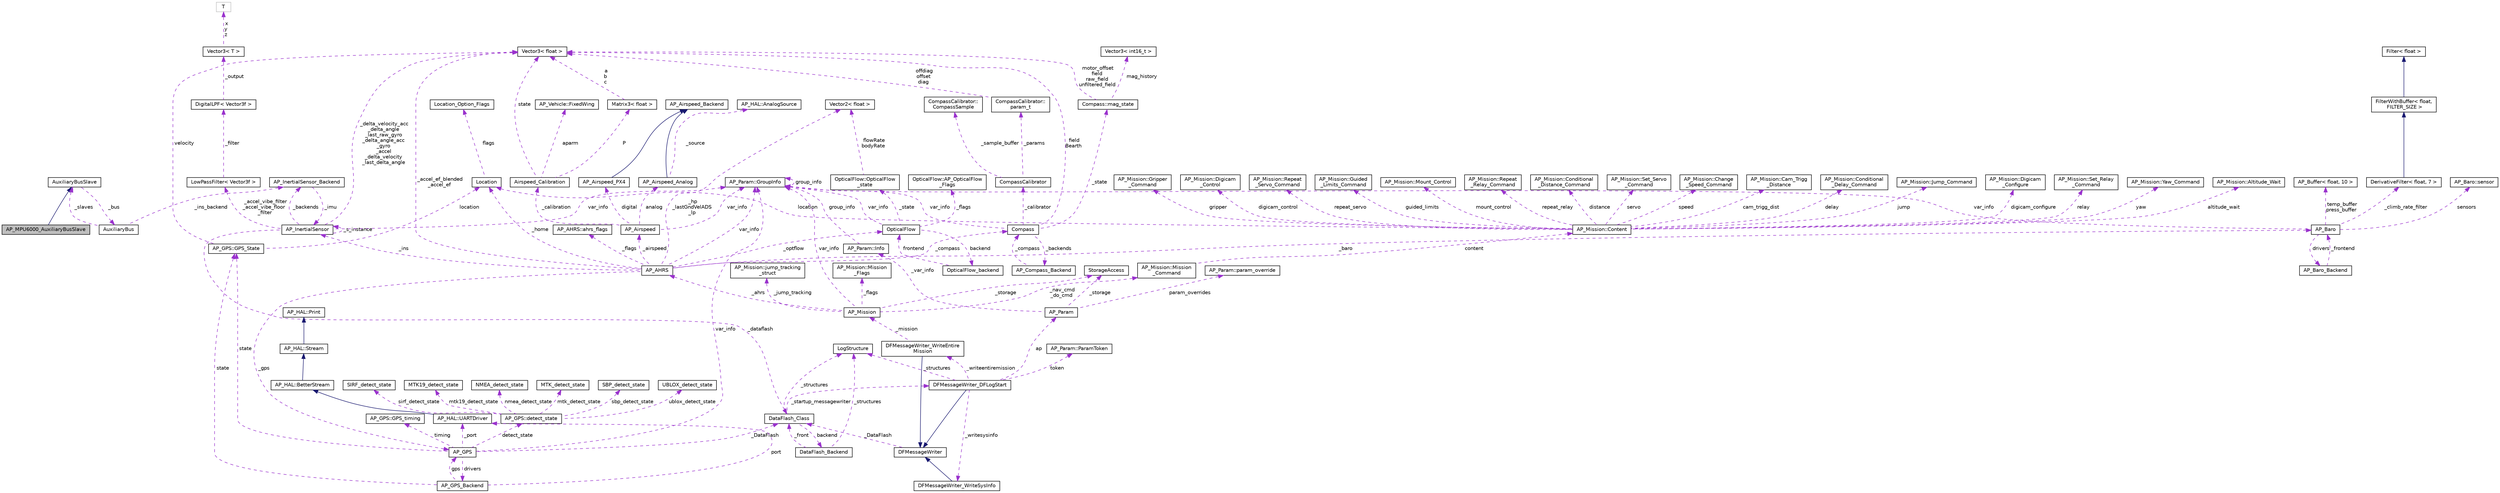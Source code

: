 digraph "AP_MPU6000_AuxiliaryBusSlave"
{
 // INTERACTIVE_SVG=YES
  edge [fontname="Helvetica",fontsize="10",labelfontname="Helvetica",labelfontsize="10"];
  node [fontname="Helvetica",fontsize="10",shape=record];
  Node1 [label="AP_MPU6000_AuxiliaryBusSlave",height=0.2,width=0.4,color="black", fillcolor="grey75", style="filled", fontcolor="black"];
  Node2 -> Node1 [dir="back",color="midnightblue",fontsize="10",style="solid",fontname="Helvetica"];
  Node2 [label="AuxiliaryBusSlave",height=0.2,width=0.4,color="black", fillcolor="white", style="filled",URL="$classAuxiliaryBusSlave.html"];
  Node3 -> Node2 [dir="back",color="darkorchid3",fontsize="10",style="dashed",label=" _bus" ,fontname="Helvetica"];
  Node3 [label="AuxiliaryBus",height=0.2,width=0.4,color="black", fillcolor="white", style="filled",URL="$classAuxiliaryBus.html"];
  Node4 -> Node3 [dir="back",color="darkorchid3",fontsize="10",style="dashed",label=" _ins_backend" ,fontname="Helvetica"];
  Node4 [label="AP_InertialSensor_Backend",height=0.2,width=0.4,color="black", fillcolor="white", style="filled",URL="$classAP__InertialSensor__Backend.html"];
  Node5 -> Node4 [dir="back",color="darkorchid3",fontsize="10",style="dashed",label=" _imu" ,fontname="Helvetica"];
  Node5 [label="AP_InertialSensor",height=0.2,width=0.4,color="black", fillcolor="white", style="filled",URL="$classAP__InertialSensor.html"];
  Node6 -> Node5 [dir="back",color="darkorchid3",fontsize="10",style="dashed",label=" _accel_vibe_filter\n_accel_vibe_floor\l_filter" ,fontname="Helvetica"];
  Node6 [label="LowPassFilter\< Vector3f \>",height=0.2,width=0.4,color="black", fillcolor="white", style="filled",URL="$classLowPassFilter.html"];
  Node7 -> Node6 [dir="back",color="darkorchid3",fontsize="10",style="dashed",label=" _filter" ,fontname="Helvetica"];
  Node7 [label="DigitalLPF\< Vector3f \>",height=0.2,width=0.4,color="black", fillcolor="white", style="filled",URL="$classDigitalLPF.html"];
  Node8 -> Node7 [dir="back",color="darkorchid3",fontsize="10",style="dashed",label=" _output" ,fontname="Helvetica"];
  Node8 [label="Vector3\< T \>",height=0.2,width=0.4,color="black", fillcolor="white", style="filled",URL="$classVector3.html"];
  Node9 -> Node8 [dir="back",color="darkorchid3",fontsize="10",style="dashed",label=" x\ny\nz" ,fontname="Helvetica"];
  Node9 [label="T",height=0.2,width=0.4,color="grey75", fillcolor="white", style="filled"];
  Node4 -> Node5 [dir="back",color="darkorchid3",fontsize="10",style="dashed",label=" _backends" ,fontname="Helvetica"];
  Node10 -> Node5 [dir="back",color="darkorchid3",fontsize="10",style="dashed",label=" _dataflash" ,fontname="Helvetica"];
  Node10 [label="DataFlash_Class",height=0.2,width=0.4,color="black", fillcolor="white", style="filled",URL="$classDataFlash__Class.html"];
  Node11 -> Node10 [dir="back",color="darkorchid3",fontsize="10",style="dashed",label=" _structures" ,fontname="Helvetica"];
  Node11 [label="LogStructure",height=0.2,width=0.4,color="black", fillcolor="white", style="filled",URL="$structLogStructure.html"];
  Node12 -> Node10 [dir="back",color="darkorchid3",fontsize="10",style="dashed",label=" backend" ,fontname="Helvetica"];
  Node12 [label="DataFlash_Backend",height=0.2,width=0.4,color="black", fillcolor="white", style="filled",URL="$classDataFlash__Backend.html"];
  Node11 -> Node12 [dir="back",color="darkorchid3",fontsize="10",style="dashed",label=" _structures" ,fontname="Helvetica"];
  Node10 -> Node12 [dir="back",color="darkorchid3",fontsize="10",style="dashed",label=" _front" ,fontname="Helvetica"];
  Node13 -> Node10 [dir="back",color="darkorchid3",fontsize="10",style="dashed",label=" _startup_messagewriter" ,fontname="Helvetica"];
  Node13 [label="DFMessageWriter_DFLogStart",height=0.2,width=0.4,color="black", fillcolor="white", style="filled",URL="$classDFMessageWriter__DFLogStart.html"];
  Node14 -> Node13 [dir="back",color="midnightblue",fontsize="10",style="solid",fontname="Helvetica"];
  Node14 [label="DFMessageWriter",height=0.2,width=0.4,color="black", fillcolor="white", style="filled",URL="$classDFMessageWriter.html"];
  Node10 -> Node14 [dir="back",color="darkorchid3",fontsize="10",style="dashed",label=" _DataFlash" ,fontname="Helvetica"];
  Node15 -> Node13 [dir="back",color="darkorchid3",fontsize="10",style="dashed",label=" _writeentiremission" ,fontname="Helvetica"];
  Node15 [label="DFMessageWriter_WriteEntire\lMission",height=0.2,width=0.4,color="black", fillcolor="white", style="filled",URL="$classDFMessageWriter__WriteEntireMission.html"];
  Node14 -> Node15 [dir="back",color="midnightblue",fontsize="10",style="solid",fontname="Helvetica"];
  Node16 -> Node15 [dir="back",color="darkorchid3",fontsize="10",style="dashed",label=" _mission" ,fontname="Helvetica"];
  Node16 [label="AP_Mission",height=0.2,width=0.4,color="black", fillcolor="white", style="filled",URL="$classAP__Mission.html",tooltip="Object managing Mission. "];
  Node17 -> Node16 [dir="back",color="darkorchid3",fontsize="10",style="dashed",label=" _storage" ,fontname="Helvetica"];
  Node17 [label="StorageAccess",height=0.2,width=0.4,color="black", fillcolor="white", style="filled",URL="$classStorageAccess.html"];
  Node18 -> Node16 [dir="back",color="darkorchid3",fontsize="10",style="dashed",label=" _nav_cmd\n_do_cmd" ,fontname="Helvetica"];
  Node18 [label="AP_Mission::Mission\l_Command",height=0.2,width=0.4,color="black", fillcolor="white", style="filled",URL="$structAP__Mission_1_1Mission__Command.html"];
  Node19 -> Node18 [dir="back",color="darkorchid3",fontsize="10",style="dashed",label=" content" ,fontname="Helvetica"];
  Node19 [label="AP_Mission::Content",height=0.2,width=0.4,color="black", fillcolor="white", style="filled",URL="$unionAP__Mission_1_1Content.html"];
  Node20 -> Node19 [dir="back",color="darkorchid3",fontsize="10",style="dashed",label=" guided_limits" ,fontname="Helvetica"];
  Node20 [label="AP_Mission::Guided\l_Limits_Command",height=0.2,width=0.4,color="black", fillcolor="white", style="filled",URL="$structAP__Mission_1_1Guided__Limits__Command.html"];
  Node21 -> Node19 [dir="back",color="darkorchid3",fontsize="10",style="dashed",label=" mount_control" ,fontname="Helvetica"];
  Node21 [label="AP_Mission::Mount_Control",height=0.2,width=0.4,color="black", fillcolor="white", style="filled",URL="$structAP__Mission_1_1Mount__Control.html"];
  Node22 -> Node19 [dir="back",color="darkorchid3",fontsize="10",style="dashed",label=" repeat_relay" ,fontname="Helvetica"];
  Node22 [label="AP_Mission::Repeat\l_Relay_Command",height=0.2,width=0.4,color="black", fillcolor="white", style="filled",URL="$structAP__Mission_1_1Repeat__Relay__Command.html"];
  Node23 -> Node19 [dir="back",color="darkorchid3",fontsize="10",style="dashed",label=" distance" ,fontname="Helvetica"];
  Node23 [label="AP_Mission::Conditional\l_Distance_Command",height=0.2,width=0.4,color="black", fillcolor="white", style="filled",URL="$structAP__Mission_1_1Conditional__Distance__Command.html"];
  Node24 -> Node19 [dir="back",color="darkorchid3",fontsize="10",style="dashed",label=" servo" ,fontname="Helvetica"];
  Node24 [label="AP_Mission::Set_Servo\l_Command",height=0.2,width=0.4,color="black", fillcolor="white", style="filled",URL="$structAP__Mission_1_1Set__Servo__Command.html"];
  Node25 -> Node19 [dir="back",color="darkorchid3",fontsize="10",style="dashed",label=" speed" ,fontname="Helvetica"];
  Node25 [label="AP_Mission::Change\l_Speed_Command",height=0.2,width=0.4,color="black", fillcolor="white", style="filled",URL="$structAP__Mission_1_1Change__Speed__Command.html"];
  Node26 -> Node19 [dir="back",color="darkorchid3",fontsize="10",style="dashed",label=" cam_trigg_dist" ,fontname="Helvetica"];
  Node26 [label="AP_Mission::Cam_Trigg\l_Distance",height=0.2,width=0.4,color="black", fillcolor="white", style="filled",URL="$structAP__Mission_1_1Cam__Trigg__Distance.html"];
  Node27 -> Node19 [dir="back",color="darkorchid3",fontsize="10",style="dashed",label=" delay" ,fontname="Helvetica"];
  Node27 [label="AP_Mission::Conditional\l_Delay_Command",height=0.2,width=0.4,color="black", fillcolor="white", style="filled",URL="$structAP__Mission_1_1Conditional__Delay__Command.html"];
  Node28 -> Node19 [dir="back",color="darkorchid3",fontsize="10",style="dashed",label=" jump" ,fontname="Helvetica"];
  Node28 [label="AP_Mission::Jump_Command",height=0.2,width=0.4,color="black", fillcolor="white", style="filled",URL="$structAP__Mission_1_1Jump__Command.html"];
  Node29 -> Node19 [dir="back",color="darkorchid3",fontsize="10",style="dashed",label=" location" ,fontname="Helvetica"];
  Node29 [label="Location",height=0.2,width=0.4,color="black", fillcolor="white", style="filled",URL="$structLocation.html"];
  Node30 -> Node29 [dir="back",color="darkorchid3",fontsize="10",style="dashed",label=" flags" ,fontname="Helvetica"];
  Node30 [label="Location_Option_Flags",height=0.2,width=0.4,color="black", fillcolor="white", style="filled",URL="$structLocation__Option__Flags.html"];
  Node31 -> Node19 [dir="back",color="darkorchid3",fontsize="10",style="dashed",label=" digicam_configure" ,fontname="Helvetica"];
  Node31 [label="AP_Mission::Digicam\l_Configure",height=0.2,width=0.4,color="black", fillcolor="white", style="filled",URL="$structAP__Mission_1_1Digicam__Configure.html"];
  Node32 -> Node19 [dir="back",color="darkorchid3",fontsize="10",style="dashed",label=" relay" ,fontname="Helvetica"];
  Node32 [label="AP_Mission::Set_Relay\l_Command",height=0.2,width=0.4,color="black", fillcolor="white", style="filled",URL="$structAP__Mission_1_1Set__Relay__Command.html"];
  Node33 -> Node19 [dir="back",color="darkorchid3",fontsize="10",style="dashed",label=" yaw" ,fontname="Helvetica"];
  Node33 [label="AP_Mission::Yaw_Command",height=0.2,width=0.4,color="black", fillcolor="white", style="filled",URL="$structAP__Mission_1_1Yaw__Command.html"];
  Node34 -> Node19 [dir="back",color="darkorchid3",fontsize="10",style="dashed",label=" altitude_wait" ,fontname="Helvetica"];
  Node34 [label="AP_Mission::Altitude_Wait",height=0.2,width=0.4,color="black", fillcolor="white", style="filled",URL="$structAP__Mission_1_1Altitude__Wait.html"];
  Node35 -> Node19 [dir="back",color="darkorchid3",fontsize="10",style="dashed",label=" gripper" ,fontname="Helvetica"];
  Node35 [label="AP_Mission::Gripper\l_Command",height=0.2,width=0.4,color="black", fillcolor="white", style="filled",URL="$structAP__Mission_1_1Gripper__Command.html"];
  Node36 -> Node19 [dir="back",color="darkorchid3",fontsize="10",style="dashed",label=" digicam_control" ,fontname="Helvetica"];
  Node36 [label="AP_Mission::Digicam\l_Control",height=0.2,width=0.4,color="black", fillcolor="white", style="filled",URL="$structAP__Mission_1_1Digicam__Control.html"];
  Node37 -> Node19 [dir="back",color="darkorchid3",fontsize="10",style="dashed",label=" repeat_servo" ,fontname="Helvetica"];
  Node37 [label="AP_Mission::Repeat\l_Servo_Command",height=0.2,width=0.4,color="black", fillcolor="white", style="filled",URL="$structAP__Mission_1_1Repeat__Servo__Command.html"];
  Node38 -> Node16 [dir="back",color="darkorchid3",fontsize="10",style="dashed",label=" var_info" ,fontname="Helvetica"];
  Node38 [label="AP_Param::GroupInfo",height=0.2,width=0.4,color="black", fillcolor="white", style="filled",URL="$structAP__Param_1_1GroupInfo.html"];
  Node38 -> Node38 [dir="back",color="darkorchid3",fontsize="10",style="dashed",label=" group_info" ,fontname="Helvetica"];
  Node39 -> Node16 [dir="back",color="darkorchid3",fontsize="10",style="dashed",label=" _flags" ,fontname="Helvetica"];
  Node39 [label="AP_Mission::Mission\l_Flags",height=0.2,width=0.4,color="black", fillcolor="white", style="filled",URL="$structAP__Mission_1_1Mission__Flags.html"];
  Node40 -> Node16 [dir="back",color="darkorchid3",fontsize="10",style="dashed",label=" _ahrs" ,fontname="Helvetica"];
  Node40 [label="AP_AHRS",height=0.2,width=0.4,color="black", fillcolor="white", style="filled",URL="$classAP__AHRS.html"];
  Node41 -> Node40 [dir="back",color="darkorchid3",fontsize="10",style="dashed",label=" _flags" ,fontname="Helvetica"];
  Node41 [label="AP_AHRS::ahrs_flags",height=0.2,width=0.4,color="black", fillcolor="white", style="filled",URL="$structAP__AHRS_1_1ahrs__flags.html"];
  Node42 -> Node40 [dir="back",color="darkorchid3",fontsize="10",style="dashed",label=" _baro" ,fontname="Helvetica"];
  Node42 [label="AP_Baro",height=0.2,width=0.4,color="black", fillcolor="white", style="filled",URL="$classAP__Baro.html"];
  Node43 -> Node42 [dir="back",color="darkorchid3",fontsize="10",style="dashed",label=" sensors" ,fontname="Helvetica"];
  Node43 [label="AP_Baro::sensor",height=0.2,width=0.4,color="black", fillcolor="white", style="filled",URL="$structAP__Baro_1_1sensor.html"];
  Node44 -> Node42 [dir="back",color="darkorchid3",fontsize="10",style="dashed",label=" temp_buffer\npress_buffer" ,fontname="Helvetica"];
  Node44 [label="AP_Buffer\< float, 10 \>",height=0.2,width=0.4,color="black", fillcolor="white", style="filled",URL="$classAP__Buffer.html"];
  Node45 -> Node42 [dir="back",color="darkorchid3",fontsize="10",style="dashed",label=" _climb_rate_filter" ,fontname="Helvetica"];
  Node45 [label="DerivativeFilter\< float, 7 \>",height=0.2,width=0.4,color="black", fillcolor="white", style="filled",URL="$classDerivativeFilter.html"];
  Node46 -> Node45 [dir="back",color="midnightblue",fontsize="10",style="solid",fontname="Helvetica"];
  Node46 [label="FilterWithBuffer\< float,\l FILTER_SIZE \>",height=0.2,width=0.4,color="black", fillcolor="white", style="filled",URL="$classFilterWithBuffer.html"];
  Node47 -> Node46 [dir="back",color="midnightblue",fontsize="10",style="solid",fontname="Helvetica"];
  Node47 [label="Filter\< float \>",height=0.2,width=0.4,color="black", fillcolor="white", style="filled",URL="$classFilter.html"];
  Node38 -> Node42 [dir="back",color="darkorchid3",fontsize="10",style="dashed",label=" var_info" ,fontname="Helvetica"];
  Node48 -> Node42 [dir="back",color="darkorchid3",fontsize="10",style="dashed",label=" drivers" ,fontname="Helvetica"];
  Node48 [label="AP_Baro_Backend",height=0.2,width=0.4,color="black", fillcolor="white", style="filled",URL="$classAP__Baro__Backend.html",tooltip="-*- tab-width: 4; Mode: C++; c-basic-offset: 4; indent-tabs-mode: nil -*- "];
  Node42 -> Node48 [dir="back",color="darkorchid3",fontsize="10",style="dashed",label=" _frontend" ,fontname="Helvetica"];
  Node49 -> Node40 [dir="back",color="darkorchid3",fontsize="10",style="dashed",label=" _optflow" ,fontname="Helvetica"];
  Node49 [label="OpticalFlow",height=0.2,width=0.4,color="black", fillcolor="white", style="filled",URL="$classOpticalFlow.html"];
  Node38 -> Node49 [dir="back",color="darkorchid3",fontsize="10",style="dashed",label=" var_info" ,fontname="Helvetica"];
  Node50 -> Node49 [dir="back",color="darkorchid3",fontsize="10",style="dashed",label=" _state" ,fontname="Helvetica"];
  Node50 [label="OpticalFlow::OpticalFlow\l_state",height=0.2,width=0.4,color="black", fillcolor="white", style="filled",URL="$structOpticalFlow_1_1OpticalFlow__state.html"];
  Node51 -> Node50 [dir="back",color="darkorchid3",fontsize="10",style="dashed",label=" flowRate\nbodyRate" ,fontname="Helvetica"];
  Node51 [label="Vector2\< float \>",height=0.2,width=0.4,color="black", fillcolor="white", style="filled",URL="$structVector2.html"];
  Node52 -> Node49 [dir="back",color="darkorchid3",fontsize="10",style="dashed",label=" backend" ,fontname="Helvetica"];
  Node52 [label="OpticalFlow_backend",height=0.2,width=0.4,color="black", fillcolor="white", style="filled",URL="$classOpticalFlow__backend.html"];
  Node49 -> Node52 [dir="back",color="darkorchid3",fontsize="10",style="dashed",label=" frontend" ,fontname="Helvetica"];
  Node53 -> Node49 [dir="back",color="darkorchid3",fontsize="10",style="dashed",label=" _flags" ,fontname="Helvetica"];
  Node53 [label="OpticalFlow::AP_OpticalFlow\l_Flags",height=0.2,width=0.4,color="black", fillcolor="white", style="filled",URL="$structOpticalFlow_1_1AP__OpticalFlow__Flags.html"];
  Node38 -> Node40 [dir="back",color="darkorchid3",fontsize="10",style="dashed",label=" var_info" ,fontname="Helvetica"];
  Node54 -> Node40 [dir="back",color="darkorchid3",fontsize="10",style="dashed",label=" _accel_ef_blended\n_accel_ef" ,fontname="Helvetica"];
  Node54 [label="Vector3\< float \>",height=0.2,width=0.4,color="black", fillcolor="white", style="filled",URL="$classVector3.html"];
  Node5 -> Node40 [dir="back",color="darkorchid3",fontsize="10",style="dashed",label=" _ins" ,fontname="Helvetica"];
  Node55 -> Node40 [dir="back",color="darkorchid3",fontsize="10",style="dashed",label=" _airspeed" ,fontname="Helvetica"];
  Node55 [label="AP_Airspeed",height=0.2,width=0.4,color="black", fillcolor="white", style="filled",URL="$classAP__Airspeed.html"];
  Node56 -> Node55 [dir="back",color="darkorchid3",fontsize="10",style="dashed",label=" analog" ,fontname="Helvetica"];
  Node56 [label="AP_Airspeed_Analog",height=0.2,width=0.4,color="black", fillcolor="white", style="filled",URL="$classAP__Airspeed__Analog.html",tooltip="-*- tab-width: 4; Mode: C++; c-basic-offset: 4; indent-tabs-mode: nil -*- "];
  Node57 -> Node56 [dir="back",color="midnightblue",fontsize="10",style="solid",fontname="Helvetica"];
  Node57 [label="AP_Airspeed_Backend",height=0.2,width=0.4,color="black", fillcolor="white", style="filled",URL="$classAP__Airspeed__Backend.html",tooltip="-*- tab-width: 4; Mode: C++; c-basic-offset: 4; indent-tabs-mode: nil -*- "];
  Node58 -> Node56 [dir="back",color="darkorchid3",fontsize="10",style="dashed",label=" _source" ,fontname="Helvetica"];
  Node58 [label="AP_HAL::AnalogSource",height=0.2,width=0.4,color="black", fillcolor="white", style="filled",URL="$classAP__HAL_1_1AnalogSource.html"];
  Node38 -> Node55 [dir="back",color="darkorchid3",fontsize="10",style="dashed",label=" var_info" ,fontname="Helvetica"];
  Node59 -> Node55 [dir="back",color="darkorchid3",fontsize="10",style="dashed",label=" digital" ,fontname="Helvetica"];
  Node59 [label="AP_Airspeed_PX4",height=0.2,width=0.4,color="black", fillcolor="white", style="filled",URL="$classAP__Airspeed__PX4.html",tooltip="-*- tab-width: 4; Mode: C++; c-basic-offset: 4; indent-tabs-mode: nil -*- "];
  Node57 -> Node59 [dir="back",color="midnightblue",fontsize="10",style="solid",fontname="Helvetica"];
  Node60 -> Node55 [dir="back",color="darkorchid3",fontsize="10",style="dashed",label=" _calibration" ,fontname="Helvetica"];
  Node60 [label="Airspeed_Calibration",height=0.2,width=0.4,color="black", fillcolor="white", style="filled",URL="$classAirspeed__Calibration.html",tooltip="-*- tab-width: 4; Mode: C++; c-basic-offset: 4; indent-tabs-mode: nil -*- "];
  Node61 -> Node60 [dir="back",color="darkorchid3",fontsize="10",style="dashed",label=" P" ,fontname="Helvetica"];
  Node61 [label="Matrix3\< float \>",height=0.2,width=0.4,color="black", fillcolor="white", style="filled",URL="$classMatrix3.html"];
  Node54 -> Node61 [dir="back",color="darkorchid3",fontsize="10",style="dashed",label=" a\nb\nc" ,fontname="Helvetica"];
  Node54 -> Node60 [dir="back",color="darkorchid3",fontsize="10",style="dashed",label=" state" ,fontname="Helvetica"];
  Node62 -> Node60 [dir="back",color="darkorchid3",fontsize="10",style="dashed",label=" aparm" ,fontname="Helvetica"];
  Node62 [label="AP_Vehicle::FixedWing",height=0.2,width=0.4,color="black", fillcolor="white", style="filled",URL="$structAP__Vehicle_1_1FixedWing.html"];
  Node51 -> Node40 [dir="back",color="darkorchid3",fontsize="10",style="dashed",label=" _hp\n_lastGndVelADS\n_lp" ,fontname="Helvetica"];
  Node63 -> Node40 [dir="back",color="darkorchid3",fontsize="10",style="dashed",label=" _gps" ,fontname="Helvetica"];
  Node63 [label="AP_GPS",height=0.2,width=0.4,color="black", fillcolor="white", style="filled",URL="$classAP__GPS.html"];
  Node64 -> Node63 [dir="back",color="darkorchid3",fontsize="10",style="dashed",label=" detect_state" ,fontname="Helvetica"];
  Node64 [label="AP_GPS::detect_state",height=0.2,width=0.4,color="black", fillcolor="white", style="filled",URL="$structAP__GPS_1_1detect__state.html"];
  Node65 -> Node64 [dir="back",color="darkorchid3",fontsize="10",style="dashed",label=" sbp_detect_state" ,fontname="Helvetica"];
  Node65 [label="SBP_detect_state",height=0.2,width=0.4,color="black", fillcolor="white", style="filled",URL="$structSBP__detect__state.html"];
  Node66 -> Node64 [dir="back",color="darkorchid3",fontsize="10",style="dashed",label=" ublox_detect_state" ,fontname="Helvetica"];
  Node66 [label="UBLOX_detect_state",height=0.2,width=0.4,color="black", fillcolor="white", style="filled",URL="$structUBLOX__detect__state.html"];
  Node67 -> Node64 [dir="back",color="darkorchid3",fontsize="10",style="dashed",label=" sirf_detect_state" ,fontname="Helvetica"];
  Node67 [label="SIRF_detect_state",height=0.2,width=0.4,color="black", fillcolor="white", style="filled",URL="$structSIRF__detect__state.html"];
  Node68 -> Node64 [dir="back",color="darkorchid3",fontsize="10",style="dashed",label=" mtk19_detect_state" ,fontname="Helvetica"];
  Node68 [label="MTK19_detect_state",height=0.2,width=0.4,color="black", fillcolor="white", style="filled",URL="$structMTK19__detect__state.html"];
  Node69 -> Node64 [dir="back",color="darkorchid3",fontsize="10",style="dashed",label=" nmea_detect_state" ,fontname="Helvetica"];
  Node69 [label="NMEA_detect_state",height=0.2,width=0.4,color="black", fillcolor="white", style="filled",URL="$structNMEA__detect__state.html"];
  Node70 -> Node64 [dir="back",color="darkorchid3",fontsize="10",style="dashed",label=" mtk_detect_state" ,fontname="Helvetica"];
  Node70 [label="MTK_detect_state",height=0.2,width=0.4,color="black", fillcolor="white", style="filled",URL="$structMTK__detect__state.html"];
  Node71 -> Node63 [dir="back",color="darkorchid3",fontsize="10",style="dashed",label=" timing" ,fontname="Helvetica"];
  Node71 [label="AP_GPS::GPS_timing",height=0.2,width=0.4,color="black", fillcolor="white", style="filled",URL="$structAP__GPS_1_1GPS__timing.html"];
  Node72 -> Node63 [dir="back",color="darkorchid3",fontsize="10",style="dashed",label=" drivers" ,fontname="Helvetica"];
  Node72 [label="AP_GPS_Backend",height=0.2,width=0.4,color="black", fillcolor="white", style="filled",URL="$classAP__GPS__Backend.html"];
  Node73 -> Node72 [dir="back",color="darkorchid3",fontsize="10",style="dashed",label=" port" ,fontname="Helvetica"];
  Node73 [label="AP_HAL::UARTDriver",height=0.2,width=0.4,color="black", fillcolor="white", style="filled",URL="$classAP__HAL_1_1UARTDriver.html"];
  Node74 -> Node73 [dir="back",color="midnightblue",fontsize="10",style="solid",fontname="Helvetica"];
  Node74 [label="AP_HAL::BetterStream",height=0.2,width=0.4,color="black", fillcolor="white", style="filled",URL="$classAP__HAL_1_1BetterStream.html"];
  Node75 -> Node74 [dir="back",color="midnightblue",fontsize="10",style="solid",fontname="Helvetica"];
  Node75 [label="AP_HAL::Stream",height=0.2,width=0.4,color="black", fillcolor="white", style="filled",URL="$classAP__HAL_1_1Stream.html"];
  Node76 -> Node75 [dir="back",color="midnightblue",fontsize="10",style="solid",fontname="Helvetica"];
  Node76 [label="AP_HAL::Print",height=0.2,width=0.4,color="black", fillcolor="white", style="filled",URL="$classAP__HAL_1_1Print.html"];
  Node63 -> Node72 [dir="back",color="darkorchid3",fontsize="10",style="dashed",label=" gps" ,fontname="Helvetica"];
  Node77 -> Node72 [dir="back",color="darkorchid3",fontsize="10",style="dashed",label=" state" ,fontname="Helvetica"];
  Node77 [label="AP_GPS::GPS_State",height=0.2,width=0.4,color="black", fillcolor="white", style="filled",URL="$structAP__GPS_1_1GPS__State.html"];
  Node54 -> Node77 [dir="back",color="darkorchid3",fontsize="10",style="dashed",label=" velocity" ,fontname="Helvetica"];
  Node29 -> Node77 [dir="back",color="darkorchid3",fontsize="10",style="dashed",label=" location" ,fontname="Helvetica"];
  Node10 -> Node63 [dir="back",color="darkorchid3",fontsize="10",style="dashed",label=" _DataFlash" ,fontname="Helvetica"];
  Node73 -> Node63 [dir="back",color="darkorchid3",fontsize="10",style="dashed",label=" _port" ,fontname="Helvetica"];
  Node38 -> Node63 [dir="back",color="darkorchid3",fontsize="10",style="dashed",label=" var_info" ,fontname="Helvetica"];
  Node77 -> Node63 [dir="back",color="darkorchid3",fontsize="10",style="dashed",label=" state" ,fontname="Helvetica"];
  Node29 -> Node40 [dir="back",color="darkorchid3",fontsize="10",style="dashed",label=" _home" ,fontname="Helvetica"];
  Node78 -> Node40 [dir="back",color="darkorchid3",fontsize="10",style="dashed",label=" _compass" ,fontname="Helvetica"];
  Node78 [label="Compass",height=0.2,width=0.4,color="black", fillcolor="white", style="filled",URL="$classCompass.html"];
  Node38 -> Node78 [dir="back",color="darkorchid3",fontsize="10",style="dashed",label=" var_info" ,fontname="Helvetica"];
  Node54 -> Node78 [dir="back",color="darkorchid3",fontsize="10",style="dashed",label=" field\nBearth" ,fontname="Helvetica"];
  Node79 -> Node78 [dir="back",color="darkorchid3",fontsize="10",style="dashed",label=" _calibrator" ,fontname="Helvetica"];
  Node79 [label="CompassCalibrator",height=0.2,width=0.4,color="black", fillcolor="white", style="filled",URL="$classCompassCalibrator.html"];
  Node80 -> Node79 [dir="back",color="darkorchid3",fontsize="10",style="dashed",label=" _params" ,fontname="Helvetica"];
  Node80 [label="CompassCalibrator::\lparam_t",height=0.2,width=0.4,color="black", fillcolor="white", style="filled",URL="$classCompassCalibrator_1_1param__t.html"];
  Node54 -> Node80 [dir="back",color="darkorchid3",fontsize="10",style="dashed",label=" offdiag\noffset\ndiag" ,fontname="Helvetica"];
  Node81 -> Node79 [dir="back",color="darkorchid3",fontsize="10",style="dashed",label=" _sample_buffer" ,fontname="Helvetica"];
  Node81 [label="CompassCalibrator::\lCompassSample",height=0.2,width=0.4,color="black", fillcolor="white", style="filled",URL="$classCompassCalibrator_1_1CompassSample.html"];
  Node82 -> Node78 [dir="back",color="darkorchid3",fontsize="10",style="dashed",label=" _backends" ,fontname="Helvetica"];
  Node82 [label="AP_Compass_Backend",height=0.2,width=0.4,color="black", fillcolor="white", style="filled",URL="$classAP__Compass__Backend.html"];
  Node78 -> Node82 [dir="back",color="darkorchid3",fontsize="10",style="dashed",label=" _compass" ,fontname="Helvetica"];
  Node83 -> Node78 [dir="back",color="darkorchid3",fontsize="10",style="dashed",label=" _state" ,fontname="Helvetica"];
  Node83 [label="Compass::mag_state",height=0.2,width=0.4,color="black", fillcolor="white", style="filled",URL="$structCompass_1_1mag__state.html"];
  Node54 -> Node83 [dir="back",color="darkorchid3",fontsize="10",style="dashed",label=" motor_offset\nfield\nraw_field\nunfiltered_field" ,fontname="Helvetica"];
  Node84 -> Node83 [dir="back",color="darkorchid3",fontsize="10",style="dashed",label=" mag_history" ,fontname="Helvetica"];
  Node84 [label="Vector3\< int16_t \>",height=0.2,width=0.4,color="black", fillcolor="white", style="filled",URL="$classVector3.html"];
  Node85 -> Node16 [dir="back",color="darkorchid3",fontsize="10",style="dashed",label=" _jump_tracking" ,fontname="Helvetica"];
  Node85 [label="AP_Mission::jump_tracking\l_struct",height=0.2,width=0.4,color="black", fillcolor="white", style="filled",URL="$structAP__Mission_1_1jump__tracking__struct.html"];
  Node86 -> Node13 [dir="back",color="darkorchid3",fontsize="10",style="dashed",label=" _writesysinfo" ,fontname="Helvetica"];
  Node86 [label="DFMessageWriter_WriteSysInfo",height=0.2,width=0.4,color="black", fillcolor="white", style="filled",URL="$classDFMessageWriter__WriteSysInfo.html"];
  Node14 -> Node86 [dir="back",color="midnightblue",fontsize="10",style="solid",fontname="Helvetica"];
  Node87 -> Node13 [dir="back",color="darkorchid3",fontsize="10",style="dashed",label=" token" ,fontname="Helvetica"];
  Node87 [label="AP_Param::ParamToken",height=0.2,width=0.4,color="black", fillcolor="white", style="filled",URL="$structAP__Param_1_1ParamToken.html"];
  Node11 -> Node13 [dir="back",color="darkorchid3",fontsize="10",style="dashed",label=" _structures" ,fontname="Helvetica"];
  Node88 -> Node13 [dir="back",color="darkorchid3",fontsize="10",style="dashed",label=" ap" ,fontname="Helvetica"];
  Node88 [label="AP_Param",height=0.2,width=0.4,color="black", fillcolor="white", style="filled",URL="$classAP__Param.html"];
  Node17 -> Node88 [dir="back",color="darkorchid3",fontsize="10",style="dashed",label=" _storage" ,fontname="Helvetica"];
  Node89 -> Node88 [dir="back",color="darkorchid3",fontsize="10",style="dashed",label=" _var_info" ,fontname="Helvetica"];
  Node89 [label="AP_Param::Info",height=0.2,width=0.4,color="black", fillcolor="white", style="filled",URL="$structAP__Param_1_1Info.html"];
  Node38 -> Node89 [dir="back",color="darkorchid3",fontsize="10",style="dashed",label=" group_info" ,fontname="Helvetica"];
  Node90 -> Node88 [dir="back",color="darkorchid3",fontsize="10",style="dashed",label=" param_overrides" ,fontname="Helvetica"];
  Node90 [label="AP_Param::param_override",height=0.2,width=0.4,color="black", fillcolor="white", style="filled",URL="$structAP__Param_1_1param__override.html"];
  Node38 -> Node5 [dir="back",color="darkorchid3",fontsize="10",style="dashed",label=" var_info" ,fontname="Helvetica"];
  Node5 -> Node5 [dir="back",color="darkorchid3",fontsize="10",style="dashed",label=" _s_instance" ,fontname="Helvetica"];
  Node54 -> Node5 [dir="back",color="darkorchid3",fontsize="10",style="dashed",label=" _delta_velocity_acc\n_delta_angle\n_last_raw_gyro\n_delta_angle_acc\n_gyro\n_accel\n_delta_velocity\n_last_delta_angle" ,fontname="Helvetica"];
  Node2 -> Node3 [dir="back",color="darkorchid3",fontsize="10",style="dashed",label=" _slaves" ,fontname="Helvetica"];
}
